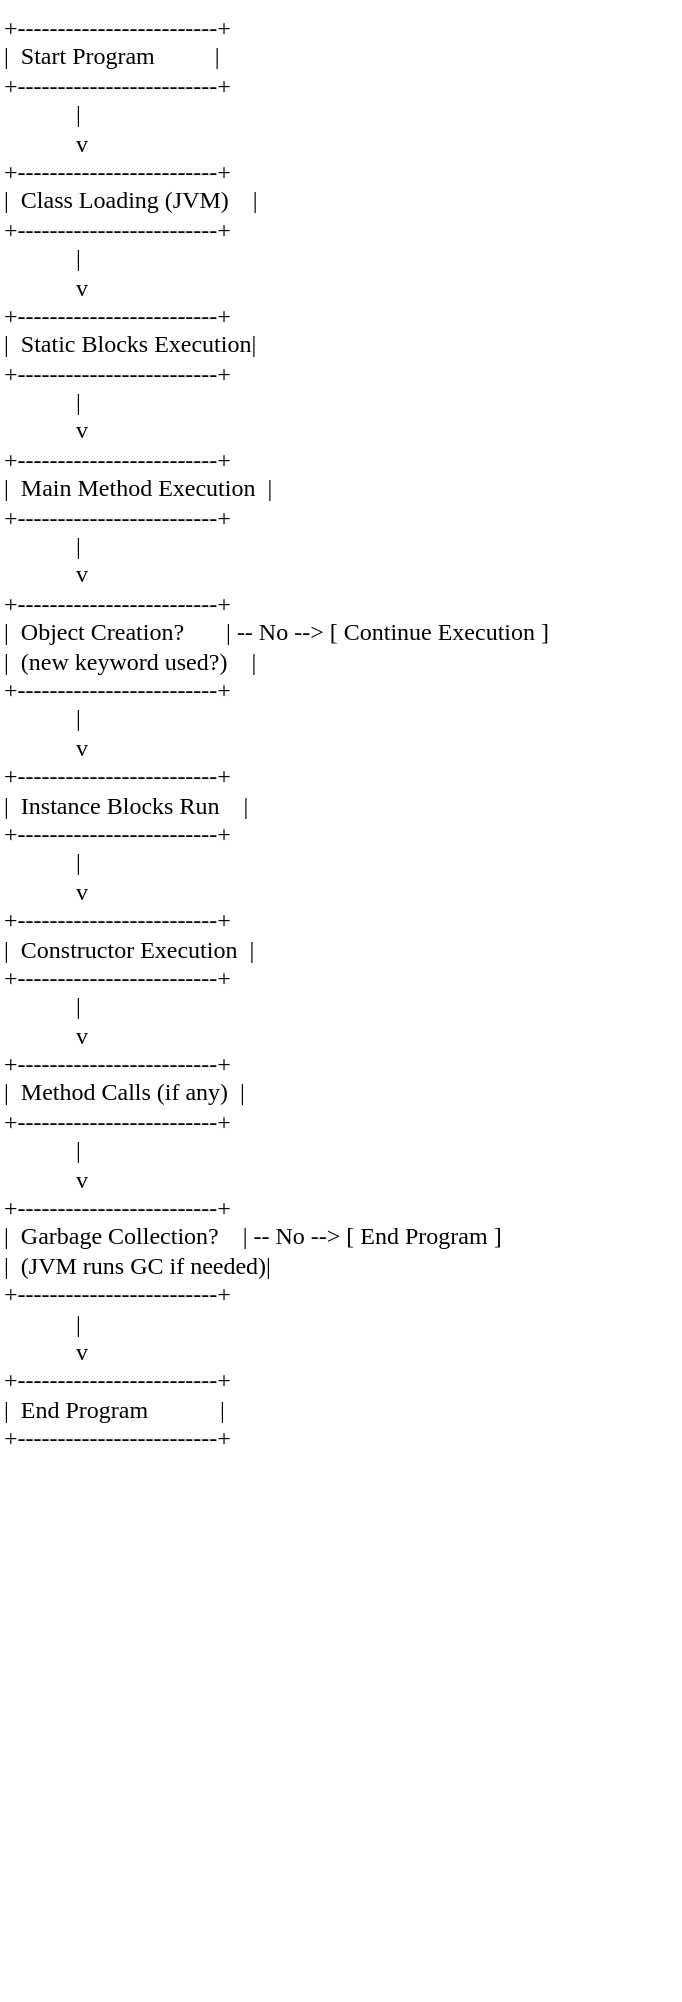 <mxfile>
    <diagram id="ObjVGNlfjeJ4p_7DMLqw" name="Page-1">
        <mxGraphModel dx="445" dy="1644" grid="1" gridSize="10" guides="1" tooltips="1" connect="1" arrows="1" fold="1" page="1" pageScale="1" pageWidth="827" pageHeight="1169" math="0" shadow="0">
            <root>
                <mxCell id="0"/>
                <mxCell id="1" parent="0"/>
                <mxCell id="2" value="+-------------------------+&#xa;|  Start Program          |&#xa;+-------------------------+&#xa;            |&#xa;            v&#xa;+-------------------------+&#xa;|  Class Loading (JVM)    |&#xa;+-------------------------+&#xa;            |&#xa;            v&#xa;+-------------------------+&#xa;|  Static Blocks Execution|&#xa;+-------------------------+&#xa;            |&#xa;            v&#xa;+-------------------------+&#xa;|  Main Method Execution  |&#xa;+-------------------------+&#xa;            |&#xa;            v&#xa;+-------------------------+&#xa;|  Object Creation?       | -- No --&gt; [ Continue Execution ]&#xa;|  (new keyword used?)    |&#xa;+-------------------------+&#xa;            |&#xa;            v&#xa;+-------------------------+&#xa;|  Instance Blocks Run    |&#xa;+-------------------------+&#xa;            |&#xa;            v&#xa;+-------------------------+&#xa;|  Constructor Execution  |&#xa;+-------------------------+&#xa;            |&#xa;            v&#xa;+-------------------------+&#xa;|  Method Calls (if any)  |&#xa;+-------------------------+&#xa;            |&#xa;            v&#xa;+-------------------------+&#xa;|  Garbage Collection?    | -- No --&gt; [ End Program ]&#xa;|  (JVM runs GC if needed)|&#xa;+-------------------------+&#xa;            |&#xa;            v&#xa;+-------------------------+&#xa;|  End Program            |&#xa;+-------------------------+" style="text;whiteSpace=wrap;fontFamily=Verdana;" vertex="1" parent="1">
                    <mxGeometry x="50" y="-190" width="340" height="1000" as="geometry"/>
                </mxCell>
            </root>
        </mxGraphModel>
    </diagram>
</mxfile>